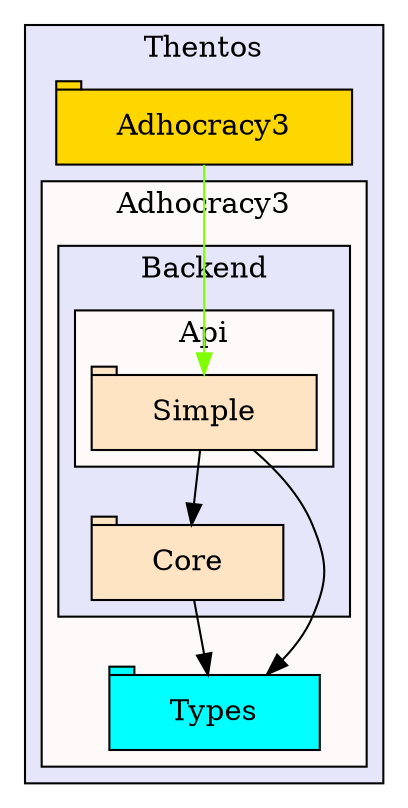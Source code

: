 digraph "Import visualisation" {
    node [margin="0.4,0.1"
         ,style=filled];
    subgraph cluster_Thentos {
        graph [fillcolor=lavender
              ,style=filled
              ,label=Thentos];
        subgraph cluster_Adhocracy3 {
            graph [fillcolor=snow
                  ,style=filled
                  ,label=Adhocracy3];
            subgraph cluster_Backend {
                graph [fillcolor=lavender
                      ,style=filled
                      ,label=Backend];
                subgraph cluster_Api {
                    graph [fillcolor=snow
                          ,style=filled
                          ,label=Api];
                    2 [label=Simple
                      ,fillcolor=bisque
                      ,shape=tab];
                }
                3 [label=Core
                  ,fillcolor=bisque
                  ,shape=tab];
            }
            4 [label=Types
              ,fillcolor=cyan
              ,shape=tab];
        }
        1 [label=Adhocracy3
          ,fillcolor=gold
          ,shape=tab];
    }
    1 -> 2 [color=chartreuse];
    2 -> 3 [color=black];
    2 -> 4 [color=black];
    3 -> 4 [color=black];
}
